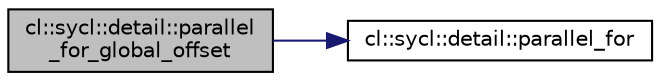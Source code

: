 digraph "cl::sycl::detail::parallel_for_global_offset"
{
 // INTERACTIVE_SVG=YES
  bgcolor="transparent";
  edge [fontname="Helvetica",fontsize="10",labelfontname="Helvetica",labelfontsize="10"];
  node [fontname="Helvetica",fontsize="10",shape=record];
  rankdir="LR";
  Node1 [label="cl::sycl::detail::parallel\l_for_global_offset",height=0.2,width=0.4,color="black", fillcolor="grey75", style="filled", fontcolor="black"];
  Node1 -> Node2 [color="midnightblue",fontsize="10",style="solid",fontname="Helvetica"];
  Node2 [label="cl::sycl::detail::parallel_for",height=0.2,width=0.4,color="black",URL="$group__parallelism.html#gabc76ab52eb1826aaaa49a2d704de43d4",tooltip="Implementation of a data parallel computation with parallelism specified at launch time by a range<>..."];
}
